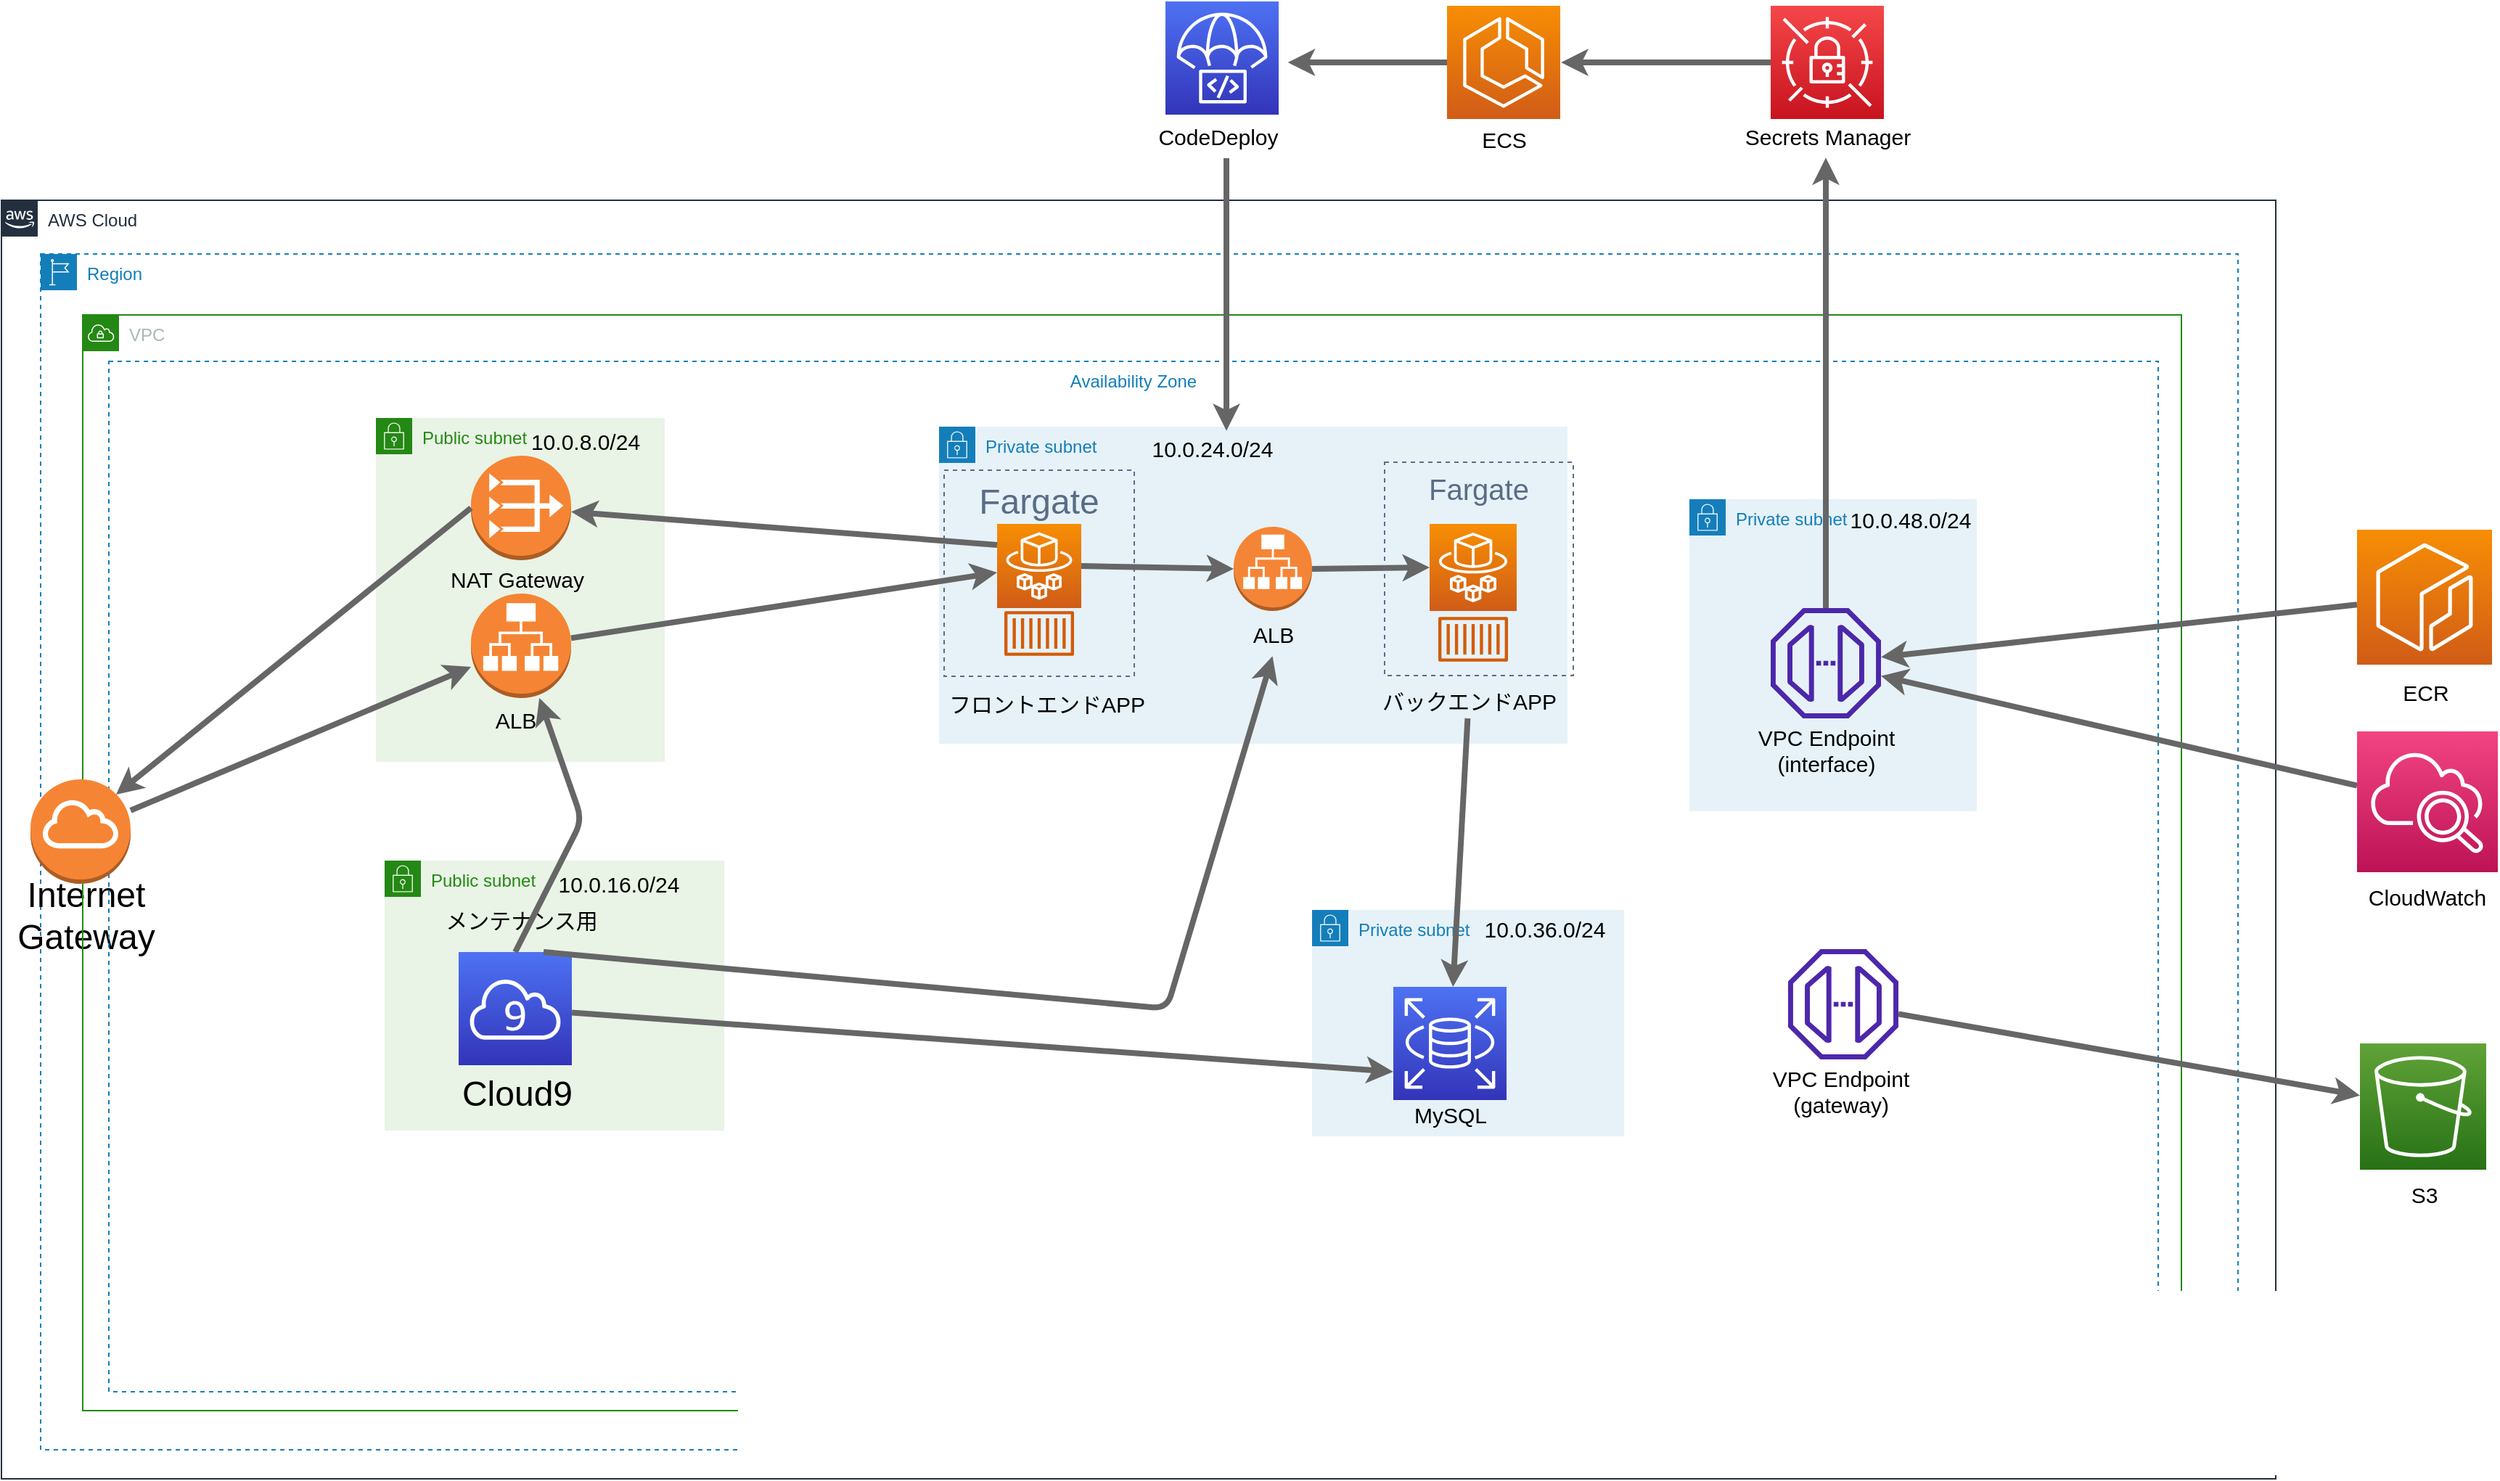 <mxfile>
    <diagram id="MNYtXul37sYRqIUViQfW" name="ページ1">
        <mxGraphModel dx="2220" dy="1620" grid="0" gridSize="10" guides="1" tooltips="1" connect="1" arrows="1" fold="1" page="0" pageScale="1" pageWidth="827" pageHeight="1169" background="#ffffff" math="0" shadow="0">
            <root>
                <mxCell id="0"/>
                <mxCell id="1" parent="0"/>
                <mxCell id="66" value="AWS Cloud" style="points=[[0,0],[0.25,0],[0.5,0],[0.75,0],[1,0],[1,0.25],[1,0.5],[1,0.75],[1,1],[0.75,1],[0.5,1],[0.25,1],[0,1],[0,0.75],[0,0.5],[0,0.25]];outlineConnect=0;gradientColor=none;html=1;whiteSpace=wrap;fontSize=12;fontStyle=0;container=1;pointerEvents=0;collapsible=0;recursiveResize=0;shape=mxgraph.aws4.group;grIcon=mxgraph.aws4.group_aws_cloud_alt;strokeColor=#232F3E;fillColor=none;verticalAlign=top;align=left;spacingLeft=30;fontColor=#232F3E;dashed=0;" parent="1" vertex="1">
                    <mxGeometry x="-325" y="111" width="1567" height="881" as="geometry"/>
                </mxCell>
                <mxCell id="67" value="Region" style="points=[[0,0],[0.25,0],[0.5,0],[0.75,0],[1,0],[1,0.25],[1,0.5],[1,0.75],[1,1],[0.75,1],[0.5,1],[0.25,1],[0,1],[0,0.75],[0,0.5],[0,0.25]];outlineConnect=0;gradientColor=none;html=1;whiteSpace=wrap;fontSize=12;fontStyle=0;container=1;pointerEvents=0;collapsible=0;recursiveResize=0;shape=mxgraph.aws4.group;grIcon=mxgraph.aws4.group_region;strokeColor=#147EBA;fillColor=none;verticalAlign=top;align=left;spacingLeft=30;fontColor=#147EBA;dashed=1;" parent="1" vertex="1">
                    <mxGeometry x="-298" y="148" width="1514" height="824" as="geometry"/>
                </mxCell>
                <mxCell id="93" value="Internet&lt;br&gt;Gateway" style="text;html=1;resizable=0;autosize=1;align=center;verticalAlign=middle;points=[];fillColor=none;strokeColor=none;rounded=0;fontSize=24;fontColor=#000000;" parent="67" vertex="1">
                    <mxGeometry x="-22" y="425" width="105" height="62" as="geometry"/>
                </mxCell>
                <mxCell id="69" value="VPC" style="points=[[0,0],[0.25,0],[0.5,0],[0.75,0],[1,0],[1,0.25],[1,0.5],[1,0.75],[1,1],[0.75,1],[0.5,1],[0.25,1],[0,1],[0,0.75],[0,0.5],[0,0.25]];outlineConnect=0;gradientColor=none;html=1;whiteSpace=wrap;fontSize=12;fontStyle=0;container=1;pointerEvents=0;collapsible=0;recursiveResize=0;shape=mxgraph.aws4.group;grIcon=mxgraph.aws4.group_vpc;strokeColor=#248814;fillColor=none;verticalAlign=top;align=left;spacingLeft=30;fontColor=#AAB7B8;dashed=0;" parent="67" vertex="1">
                    <mxGeometry x="29" y="42" width="1446" height="755" as="geometry"/>
                </mxCell>
                <mxCell id="70" value="Availability Zone" style="fillColor=none;strokeColor=#147EBA;dashed=1;verticalAlign=top;fontStyle=0;fontColor=#147EBA;" parent="69" vertex="1">
                    <mxGeometry x="18" y="32" width="1412" height="710" as="geometry"/>
                </mxCell>
                <mxCell id="72" value="Public subnet" style="points=[[0,0],[0.25,0],[0.5,0],[0.75,0],[1,0],[1,0.25],[1,0.5],[1,0.75],[1,1],[0.75,1],[0.5,1],[0.25,1],[0,1],[0,0.75],[0,0.5],[0,0.25]];outlineConnect=0;gradientColor=none;html=1;whiteSpace=wrap;fontSize=12;fontStyle=0;container=1;pointerEvents=0;collapsible=0;recursiveResize=0;shape=mxgraph.aws4.group;grIcon=mxgraph.aws4.group_security_group;grStroke=0;strokeColor=#248814;fillColor=#E9F3E6;verticalAlign=top;align=left;spacingLeft=30;fontColor=#248814;dashed=0;" parent="69" vertex="1">
                    <mxGeometry x="202" y="71" width="199" height="237" as="geometry"/>
                </mxCell>
                <mxCell id="78" value="" style="outlineConnect=0;dashed=0;verticalLabelPosition=bottom;verticalAlign=top;align=center;html=1;shape=mxgraph.aws3.vpc_nat_gateway;fillColor=#F58534;gradientColor=none;" parent="72" vertex="1">
                    <mxGeometry x="65.5" y="26" width="69" height="72" as="geometry"/>
                </mxCell>
                <mxCell id="101" value="ALB" style="text;html=1;resizable=0;autosize=1;align=center;verticalAlign=middle;points=[];fillColor=none;strokeColor=none;rounded=0;fontSize=15;fontColor=#000000;" parent="72" vertex="1">
                    <mxGeometry x="77" y="197" width="38" height="22" as="geometry"/>
                </mxCell>
                <mxCell id="73" value="Public subnet" style="points=[[0,0],[0.25,0],[0.5,0],[0.75,0],[1,0],[1,0.25],[1,0.5],[1,0.75],[1,1],[0.75,1],[0.5,1],[0.25,1],[0,1],[0,0.75],[0,0.5],[0,0.25]];outlineConnect=0;gradientColor=none;html=1;whiteSpace=wrap;fontSize=12;fontStyle=0;container=1;pointerEvents=0;collapsible=0;recursiveResize=0;shape=mxgraph.aws4.group;grIcon=mxgraph.aws4.group_security_group;grStroke=0;strokeColor=#248814;fillColor=#E9F3E6;verticalAlign=top;align=left;spacingLeft=30;fontColor=#248814;dashed=0;" parent="69" vertex="1">
                    <mxGeometry x="208" y="376" width="234" height="186" as="geometry"/>
                </mxCell>
                <mxCell id="90" value="" style="sketch=0;points=[[0,0,0],[0.25,0,0],[0.5,0,0],[0.75,0,0],[1,0,0],[0,1,0],[0.25,1,0],[0.5,1,0],[0.75,1,0],[1,1,0],[0,0.25,0],[0,0.5,0],[0,0.75,0],[1,0.25,0],[1,0.5,0],[1,0.75,0]];outlineConnect=0;fontColor=#232F3E;gradientColor=#4D72F3;gradientDirection=north;fillColor=#3334B9;strokeColor=#ffffff;dashed=0;verticalLabelPosition=bottom;verticalAlign=top;align=center;html=1;fontSize=12;fontStyle=0;aspect=fixed;shape=mxgraph.aws4.resourceIcon;resIcon=mxgraph.aws4.cloud9;" parent="73" vertex="1">
                    <mxGeometry x="51" y="63" width="78" height="78" as="geometry"/>
                </mxCell>
                <mxCell id="110" value="メンテナンス用" style="text;html=1;resizable=0;autosize=1;align=center;verticalAlign=middle;points=[];fillColor=none;strokeColor=none;rounded=0;fontSize=15;fontColor=#000000;" parent="73" vertex="1">
                    <mxGeometry x="36.5" y="30" width="114" height="22" as="geometry"/>
                </mxCell>
                <mxCell id="92" style="edgeStyle=none;html=1;fontSize=24;fontColor=#000000;strokeWidth=4;fillColor=#f5f5f5;strokeColor=#666666;" parent="69" source="74" target="77" edge="1">
                    <mxGeometry relative="1" as="geometry"/>
                </mxCell>
                <mxCell id="74" value="" style="outlineConnect=0;dashed=0;verticalLabelPosition=bottom;verticalAlign=top;align=center;html=1;shape=mxgraph.aws3.internet_gateway;fillColor=#F58534;gradientColor=none;" parent="69" vertex="1">
                    <mxGeometry x="-36" y="320" width="69" height="72" as="geometry"/>
                </mxCell>
                <mxCell id="75" value="Private subnet" style="points=[[0,0],[0.25,0],[0.5,0],[0.75,0],[1,0],[1,0.25],[1,0.5],[1,0.75],[1,1],[0.75,1],[0.5,1],[0.25,1],[0,1],[0,0.75],[0,0.5],[0,0.25]];outlineConnect=0;gradientColor=none;html=1;whiteSpace=wrap;fontSize=12;fontStyle=0;container=1;pointerEvents=0;collapsible=0;recursiveResize=0;shape=mxgraph.aws4.group;grIcon=mxgraph.aws4.group_security_group;grStroke=0;strokeColor=#147EBA;fillColor=#E6F2F8;verticalAlign=top;align=left;spacingLeft=30;fontColor=#147EBA;dashed=0;" parent="69" vertex="1">
                    <mxGeometry x="590" y="77" width="433" height="218.5" as="geometry"/>
                </mxCell>
                <mxCell id="79" value="" style="sketch=0;points=[[0,0,0],[0.25,0,0],[0.5,0,0],[0.75,0,0],[1,0,0],[0,1,0],[0.25,1,0],[0.5,1,0],[0.75,1,0],[1,1,0],[0,0.25,0],[0,0.5,0],[0,0.75,0],[1,0.25,0],[1,0.5,0],[1,0.75,0]];outlineConnect=0;fontColor=#232F3E;gradientColor=#F78E04;gradientDirection=north;fillColor=#D05C17;strokeColor=#ffffff;dashed=0;verticalLabelPosition=bottom;verticalAlign=top;align=center;html=1;fontSize=12;fontStyle=0;aspect=fixed;shape=mxgraph.aws4.resourceIcon;resIcon=mxgraph.aws4.fargate;" parent="75" vertex="1">
                    <mxGeometry x="40" y="67" width="58" height="58" as="geometry"/>
                </mxCell>
                <mxCell id="82" value="" style="sketch=0;outlineConnect=0;fontColor=#232F3E;gradientColor=none;fillColor=#D45B07;strokeColor=none;dashed=0;verticalLabelPosition=bottom;verticalAlign=top;align=center;html=1;fontSize=12;fontStyle=0;aspect=fixed;pointerEvents=1;shape=mxgraph.aws4.container_1;" parent="75" vertex="1">
                    <mxGeometry x="45" y="127" width="48" height="31" as="geometry"/>
                </mxCell>
                <mxCell id="99" value="Fargate" style="fillColor=none;strokeColor=#5A6C86;dashed=1;verticalAlign=top;fontStyle=0;fontColor=#5A6C86;fontSize=24;" parent="75" vertex="1">
                    <mxGeometry x="3.5" y="30" width="131" height="142" as="geometry"/>
                </mxCell>
                <mxCell id="100" value="&lt;font style=&quot;font-size: 15px&quot;&gt;フロントエンドAPP&lt;/font&gt;" style="text;html=1;resizable=0;autosize=1;align=center;verticalAlign=middle;points=[];fillColor=none;strokeColor=none;rounded=0;fontSize=24;fontColor=#000000;" parent="75" vertex="1">
                    <mxGeometry x="1" y="171" width="145" height="35" as="geometry"/>
                </mxCell>
                <mxCell id="104" value="&lt;font style=&quot;font-size: 15px&quot;&gt;バックエンドAPP&lt;/font&gt;" style="text;html=1;resizable=0;autosize=1;align=center;verticalAlign=middle;points=[];fillColor=none;strokeColor=none;rounded=0;fontSize=20;fontColor=#000000;" parent="75" vertex="1">
                    <mxGeometry x="300" y="172" width="130" height="29" as="geometry"/>
                </mxCell>
                <mxCell id="105" value="ALB" style="text;html=1;resizable=0;autosize=1;align=center;verticalAlign=middle;points=[];fillColor=none;strokeColor=none;rounded=0;fontSize=15;fontColor=#000000;" parent="75" vertex="1">
                    <mxGeometry x="211" y="131.5" width="38" height="22" as="geometry"/>
                </mxCell>
                <mxCell id="85" style="edgeStyle=none;html=1;fontSize=15;fontColor=#000000;strokeWidth=4;fillColor=#f5f5f5;strokeColor=#666666;" parent="69" source="77" target="79" edge="1">
                    <mxGeometry relative="1" as="geometry"/>
                </mxCell>
                <mxCell id="77" value="" style="outlineConnect=0;dashed=0;verticalLabelPosition=bottom;verticalAlign=top;align=center;html=1;shape=mxgraph.aws3.application_load_balancer;fillColor=#F58534;gradientColor=none;" parent="69" vertex="1">
                    <mxGeometry x="267.5" y="192" width="69" height="72" as="geometry"/>
                </mxCell>
                <mxCell id="94" style="edgeStyle=none;html=1;exitX=0;exitY=0.25;exitDx=0;exitDy=0;exitPerimeter=0;fontSize=24;fontColor=#000000;strokeWidth=4;fillColor=#f5f5f5;strokeColor=#666666;" parent="69" source="79" target="78" edge="1">
                    <mxGeometry relative="1" as="geometry"/>
                </mxCell>
                <mxCell id="83" value="" style="sketch=0;outlineConnect=0;fontColor=#232F3E;gradientColor=none;fillColor=#D45B07;strokeColor=none;dashed=0;verticalLabelPosition=bottom;verticalAlign=top;align=center;html=1;fontSize=12;fontStyle=0;aspect=fixed;pointerEvents=1;shape=mxgraph.aws4.container_1;" parent="69" vertex="1">
                    <mxGeometry x="934" y="208" width="48" height="31" as="geometry"/>
                </mxCell>
                <mxCell id="91" value="&lt;font style=&quot;font-size: 24px&quot;&gt;Cloud9&lt;/font&gt;" style="text;html=1;resizable=0;autosize=1;align=center;verticalAlign=middle;points=[];fillColor=none;strokeColor=none;rounded=0;fontSize=15;fontColor=#000000;" parent="69" vertex="1">
                    <mxGeometry x="256" y="524" width="86" height="25" as="geometry"/>
                </mxCell>
                <mxCell id="95" style="edgeStyle=none;html=1;exitX=0;exitY=0.5;exitDx=0;exitDy=0;exitPerimeter=0;entryX=0.855;entryY=0.145;entryDx=0;entryDy=0;entryPerimeter=0;fontSize=24;fontColor=#000000;strokeWidth=4;fillColor=#f5f5f5;strokeColor=#666666;" parent="69" source="78" target="74" edge="1">
                    <mxGeometry relative="1" as="geometry"/>
                </mxCell>
                <mxCell id="88" style="edgeStyle=none;html=1;exitX=1;exitY=0.5;exitDx=0;exitDy=0;exitPerimeter=0;entryX=0;entryY=0.5;entryDx=0;entryDy=0;entryPerimeter=0;fontSize=15;fontColor=#000000;strokeWidth=4;fillColor=#f5f5f5;strokeColor=#666666;" parent="69" source="81" target="80" edge="1">
                    <mxGeometry relative="1" as="geometry"/>
                </mxCell>
                <mxCell id="81" value="" style="outlineConnect=0;dashed=0;verticalLabelPosition=bottom;verticalAlign=top;align=center;html=1;shape=mxgraph.aws3.application_load_balancer;fillColor=#F58536;gradientColor=none;" parent="69" vertex="1">
                    <mxGeometry x="793" y="146" width="54" height="58" as="geometry"/>
                </mxCell>
                <mxCell id="87" style="edgeStyle=none;html=1;exitX=1;exitY=0.5;exitDx=0;exitDy=0;exitPerimeter=0;entryX=0;entryY=0.5;entryDx=0;entryDy=0;entryPerimeter=0;fontSize=15;fontColor=#000000;strokeWidth=4;fillColor=#f5f5f5;strokeColor=#666666;" parent="69" source="79" target="81" edge="1">
                    <mxGeometry relative="1" as="geometry"/>
                </mxCell>
                <mxCell id="102" value="NAT Gateway" style="text;html=1;resizable=0;autosize=1;align=center;verticalAlign=middle;points=[];fillColor=none;strokeColor=none;rounded=0;fontSize=15;fontColor=#000000;" parent="69" vertex="1">
                    <mxGeometry x="248" y="171" width="102" height="22" as="geometry"/>
                </mxCell>
                <mxCell id="103" value="Fargate&#10;" style="fillColor=none;strokeColor=#5A6C86;dashed=1;verticalAlign=top;fontStyle=0;fontColor=#5A6C86;fontSize=20;" parent="69" vertex="1">
                    <mxGeometry x="897" y="101.5" width="130" height="147" as="geometry"/>
                </mxCell>
                <mxCell id="80" value="" style="sketch=0;points=[[0,0,0],[0.25,0,0],[0.5,0,0],[0.75,0,0],[1,0,0],[0,1,0],[0.25,1,0],[0.5,1,0],[0.75,1,0],[1,1,0],[0,0.25,0],[0,0.5,0],[0,0.75,0],[1,0.25,0],[1,0.5,0],[1,0.75,0]];outlineConnect=0;fontColor=#232F3E;gradientColor=#F78E04;gradientDirection=north;fillColor=#D05C17;strokeColor=#ffffff;dashed=0;verticalLabelPosition=bottom;verticalAlign=top;align=center;html=1;fontSize=12;fontStyle=0;aspect=fixed;shape=mxgraph.aws4.resourceIcon;resIcon=mxgraph.aws4.fargate;" parent="69" vertex="1">
                    <mxGeometry x="928" y="144" width="60" height="60" as="geometry"/>
                </mxCell>
                <mxCell id="76" value="Private subnet" style="points=[[0,0],[0.25,0],[0.5,0],[0.75,0],[1,0],[1,0.25],[1,0.5],[1,0.75],[1,1],[0.75,1],[0.5,1],[0.25,1],[0,1],[0,0.75],[0,0.5],[0,0.25]];outlineConnect=0;gradientColor=none;html=1;whiteSpace=wrap;fontSize=12;fontStyle=0;container=1;pointerEvents=0;collapsible=0;recursiveResize=0;shape=mxgraph.aws4.group;grIcon=mxgraph.aws4.group_security_group;grStroke=0;strokeColor=#147EBA;fillColor=#E6F2F8;verticalAlign=top;align=left;spacingLeft=30;fontColor=#147EBA;dashed=0;" parent="69" vertex="1">
                    <mxGeometry x="847" y="410" width="215" height="156" as="geometry"/>
                </mxCell>
                <mxCell id="89" value="" style="sketch=0;points=[[0,0,0],[0.25,0,0],[0.5,0,0],[0.75,0,0],[1,0,0],[0,1,0],[0.25,1,0],[0.5,1,0],[0.75,1,0],[1,1,0],[0,0.25,0],[0,0.5,0],[0,0.75,0],[1,0.25,0],[1,0.5,0],[1,0.75,0]];outlineConnect=0;fontColor=#232F3E;gradientColor=#4D72F3;gradientDirection=north;fillColor=#3334B9;strokeColor=#ffffff;dashed=0;verticalLabelPosition=bottom;verticalAlign=top;align=center;html=1;fontSize=12;fontStyle=0;aspect=fixed;shape=mxgraph.aws4.resourceIcon;resIcon=mxgraph.aws4.rds;" parent="76" vertex="1">
                    <mxGeometry x="56" y="53" width="78" height="78" as="geometry"/>
                </mxCell>
                <mxCell id="109" value="MySQL" style="text;html=1;resizable=0;autosize=1;align=center;verticalAlign=middle;points=[];fillColor=none;strokeColor=none;rounded=0;fontSize=15;fontColor=#000000;" parent="76" vertex="1">
                    <mxGeometry x="65" y="130" width="60" height="22" as="geometry"/>
                </mxCell>
                <mxCell id="108" style="edgeStyle=none;html=1;fontSize=15;fontColor=#000000;strokeWidth=4;fillColor=#f5f5f5;strokeColor=#666666;" parent="69" source="104" target="89" edge="1">
                    <mxGeometry relative="1" as="geometry"/>
                </mxCell>
                <mxCell id="111" value="10.0.8.0/24" style="text;html=1;resizable=0;autosize=1;align=center;verticalAlign=middle;points=[];fillColor=none;strokeColor=none;rounded=0;fontSize=15;fontColor=#000000;" parent="69" vertex="1">
                    <mxGeometry x="303" y="76" width="85" height="22" as="geometry"/>
                </mxCell>
                <mxCell id="112" value="10.0.16.0/24" style="text;html=1;resizable=0;autosize=1;align=center;verticalAlign=middle;points=[];fillColor=none;strokeColor=none;rounded=0;fontSize=15;fontColor=#000000;" parent="69" vertex="1">
                    <mxGeometry x="322" y="381" width="93" height="22" as="geometry"/>
                </mxCell>
                <mxCell id="113" value="10.0.24.0/24" style="text;html=1;resizable=0;autosize=1;align=center;verticalAlign=middle;points=[];fillColor=none;strokeColor=none;rounded=0;fontSize=15;fontColor=#000000;" parent="69" vertex="1">
                    <mxGeometry x="731" y="80.5" width="93" height="22" as="geometry"/>
                </mxCell>
                <mxCell id="114" value="10.0.36.0/24" style="text;html=1;resizable=0;autosize=1;align=center;verticalAlign=middle;points=[];fillColor=none;strokeColor=none;rounded=0;fontSize=15;fontColor=#000000;" parent="69" vertex="1">
                    <mxGeometry x="960" y="412" width="93" height="22" as="geometry"/>
                </mxCell>
                <mxCell id="115" style="edgeStyle=none;html=1;exitX=0.5;exitY=0;exitDx=0;exitDy=0;exitPerimeter=0;fontSize=15;fontColor=#000000;strokeWidth=4;fillColor=#f5f5f5;strokeColor=#666666;" parent="69" source="90" target="77" edge="1">
                    <mxGeometry relative="1" as="geometry">
                        <Array as="points">
                            <mxPoint x="344" y="348"/>
                        </Array>
                    </mxGeometry>
                </mxCell>
                <mxCell id="116" style="edgeStyle=none;html=1;exitX=0.75;exitY=0;exitDx=0;exitDy=0;exitPerimeter=0;fontSize=15;fontColor=#000000;strokeWidth=4;fillColor=#f5f5f5;strokeColor=#666666;entryX=0.494;entryY=1.213;entryDx=0;entryDy=0;entryPerimeter=0;" parent="69" source="90" target="105" edge="1">
                    <mxGeometry relative="1" as="geometry">
                        <mxPoint x="820" y="248" as="targetPoint"/>
                        <Array as="points">
                            <mxPoint x="747" y="478"/>
                        </Array>
                    </mxGeometry>
                </mxCell>
                <mxCell id="117" value="Private subnet" style="points=[[0,0],[0.25,0],[0.5,0],[0.75,0],[1,0],[1,0.25],[1,0.5],[1,0.75],[1,1],[0.75,1],[0.5,1],[0.25,1],[0,1],[0,0.75],[0,0.5],[0,0.25]];outlineConnect=0;gradientColor=none;html=1;whiteSpace=wrap;fontSize=12;fontStyle=0;container=1;pointerEvents=0;collapsible=0;recursiveResize=0;shape=mxgraph.aws4.group;grIcon=mxgraph.aws4.group_security_group;grStroke=0;strokeColor=#147EBA;fillColor=#E6F2F8;verticalAlign=top;align=left;spacingLeft=30;fontColor=#147EBA;dashed=0;" parent="69" vertex="1">
                    <mxGeometry x="1107" y="127" width="198" height="215" as="geometry"/>
                </mxCell>
                <mxCell id="119" value="VPC Endpoint&lt;br&gt;(interface)" style="text;html=1;resizable=0;autosize=1;align=center;verticalAlign=middle;points=[];fillColor=none;strokeColor=none;rounded=0;fontSize=15;fontColor=#000000;" parent="117" vertex="1">
                    <mxGeometry x="42" y="153" width="104" height="40" as="geometry"/>
                </mxCell>
                <mxCell id="118" value="" style="sketch=0;outlineConnect=0;fontColor=#232F3E;gradientColor=none;fillColor=#4D27AA;strokeColor=none;dashed=0;verticalLabelPosition=bottom;verticalAlign=top;align=center;html=1;fontSize=12;fontStyle=0;aspect=fixed;pointerEvents=1;shape=mxgraph.aws4.endpoint;" parent="117" vertex="1">
                    <mxGeometry x="56" y="75" width="76" height="76" as="geometry"/>
                </mxCell>
                <mxCell id="137" value="" style="sketch=0;outlineConnect=0;fontColor=#232F3E;gradientColor=none;fillColor=#4D27AA;strokeColor=none;dashed=0;verticalLabelPosition=bottom;verticalAlign=top;align=center;html=1;fontSize=12;fontStyle=0;aspect=fixed;pointerEvents=1;shape=mxgraph.aws4.endpoint;" parent="69" vertex="1">
                    <mxGeometry x="1175" y="437" width="76" height="76" as="geometry"/>
                </mxCell>
                <mxCell id="138" value="&lt;br&gt;VPC Endpoint&lt;br&gt;(gateway)" style="text;html=1;resizable=0;autosize=1;align=center;verticalAlign=middle;points=[];fillColor=none;strokeColor=none;rounded=0;fontSize=15;fontColor=#000000;" parent="69" vertex="1">
                    <mxGeometry x="1159" y="497" width="104" height="58" as="geometry"/>
                </mxCell>
                <mxCell id="140" value="10.0.48.0/24" style="text;html=1;resizable=0;autosize=1;align=center;verticalAlign=middle;points=[];fillColor=none;strokeColor=none;rounded=0;fontSize=15;fontColor=#000000;" parent="69" vertex="1">
                    <mxGeometry x="1212" y="130" width="93" height="22" as="geometry"/>
                </mxCell>
                <mxCell id="144" style="edgeStyle=none;html=1;entryX=0;entryY=0.75;entryDx=0;entryDy=0;entryPerimeter=0;fontSize=15;fontColor=#000000;strokeColor=#666666;strokeWidth=4;fillColor=#f5f5f5;" parent="69" source="90" target="89" edge="1">
                    <mxGeometry relative="1" as="geometry"/>
                </mxCell>
                <mxCell id="126" style="edgeStyle=none;html=1;fontSize=15;fontColor=#000000;strokeWidth=4;fillColor=#f5f5f5;strokeColor=#666666;" parent="1" source="120" target="118" edge="1">
                    <mxGeometry relative="1" as="geometry"/>
                </mxCell>
                <mxCell id="120" value="" style="sketch=0;points=[[0,0,0],[0.25,0,0],[0.5,0,0],[0.75,0,0],[1,0,0],[0,1,0],[0.25,1,0],[0.5,1,0],[0.75,1,0],[1,1,0],[0,0.25,0],[0,0.5,0],[0,0.75,0],[1,0.25,0],[1,0.5,0],[1,0.75,0]];outlineConnect=0;fontColor=#232F3E;gradientColor=#F78E04;gradientDirection=north;fillColor=#D05C17;strokeColor=#ffffff;dashed=0;verticalLabelPosition=bottom;verticalAlign=top;align=center;html=1;fontSize=12;fontStyle=0;aspect=fixed;shape=mxgraph.aws4.resourceIcon;resIcon=mxgraph.aws4.ecr;" parent="1" vertex="1">
                    <mxGeometry x="1298" y="338" width="93" height="93" as="geometry"/>
                </mxCell>
                <mxCell id="128" style="edgeStyle=none;html=1;fontSize=15;fontColor=#000000;strokeColor=#666666;strokeWidth=4;fillColor=#f5f5f5;" parent="1" source="121" target="118" edge="1">
                    <mxGeometry relative="1" as="geometry"/>
                </mxCell>
                <mxCell id="121" value="" style="sketch=0;points=[[0,0,0],[0.25,0,0],[0.5,0,0],[0.75,0,0],[1,0,0],[0,1,0],[0.25,1,0],[0.5,1,0],[0.75,1,0],[1,1,0],[0,0.25,0],[0,0.5,0],[0,0.75,0],[1,0.25,0],[1,0.5,0],[1,0.75,0]];points=[[0,0,0],[0.25,0,0],[0.5,0,0],[0.75,0,0],[1,0,0],[0,1,0],[0.25,1,0],[0.5,1,0],[0.75,1,0],[1,1,0],[0,0.25,0],[0,0.5,0],[0,0.75,0],[1,0.25,0],[1,0.5,0],[1,0.75,0]];outlineConnect=0;fontColor=#232F3E;gradientColor=#F34482;gradientDirection=north;fillColor=#BC1356;strokeColor=#ffffff;dashed=0;verticalLabelPosition=bottom;verticalAlign=top;align=center;html=1;fontSize=12;fontStyle=0;aspect=fixed;shape=mxgraph.aws4.resourceIcon;resIcon=mxgraph.aws4.cloudwatch_2;" parent="1" vertex="1">
                    <mxGeometry x="1298" y="477" width="97" height="97" as="geometry"/>
                </mxCell>
                <mxCell id="122" value="" style="sketch=0;points=[[0,0,0],[0.25,0,0],[0.5,0,0],[0.75,0,0],[1,0,0],[0,1,0],[0.25,1,0],[0.5,1,0],[0.75,1,0],[1,1,0],[0,0.25,0],[0,0.5,0],[0,0.75,0],[1,0.25,0],[1,0.5,0],[1,0.75,0]];outlineConnect=0;fontColor=#232F3E;gradientColor=#60A337;gradientDirection=north;fillColor=#277116;strokeColor=#ffffff;dashed=0;verticalLabelPosition=bottom;verticalAlign=top;align=center;html=1;fontSize=12;fontStyle=0;aspect=fixed;shape=mxgraph.aws4.resourceIcon;resIcon=mxgraph.aws4.s3;" parent="1" vertex="1">
                    <mxGeometry x="1300" y="692" width="87" height="87" as="geometry"/>
                </mxCell>
                <mxCell id="123" value="ECR" style="text;html=1;resizable=0;autosize=1;align=center;verticalAlign=middle;points=[];fillColor=none;strokeColor=none;rounded=0;fontSize=15;fontColor=#000000;" parent="1" vertex="1">
                    <mxGeometry x="1323.5" y="439" width="42" height="22" as="geometry"/>
                </mxCell>
                <mxCell id="124" value="CloudWatch" style="text;html=1;resizable=0;autosize=1;align=center;verticalAlign=middle;points=[];fillColor=none;strokeColor=none;rounded=0;fontSize=15;fontColor=#000000;" parent="1" vertex="1">
                    <mxGeometry x="1300.5" y="580" width="91" height="22" as="geometry"/>
                </mxCell>
                <mxCell id="125" value="S3" style="text;html=1;resizable=0;autosize=1;align=center;verticalAlign=middle;points=[];fillColor=none;strokeColor=none;rounded=0;fontSize=15;fontColor=#000000;" parent="1" vertex="1">
                    <mxGeometry x="1329.5" y="785" width="28" height="22" as="geometry"/>
                </mxCell>
                <mxCell id="130" style="edgeStyle=none;html=1;fontSize=15;fontColor=#000000;strokeColor=#666666;strokeWidth=4;fillColor=#f5f5f5;" parent="1" source="118" edge="1">
                    <mxGeometry relative="1" as="geometry">
                        <mxPoint x="932.0" y="81.647" as="targetPoint"/>
                    </mxGeometry>
                </mxCell>
                <mxCell id="134" style="edgeStyle=none;html=1;fontSize=15;fontColor=#000000;strokeColor=#666666;strokeWidth=4;fillColor=#f5f5f5;" parent="1" source="131" edge="1">
                    <mxGeometry relative="1" as="geometry">
                        <mxPoint x="749.588" y="16" as="targetPoint"/>
                    </mxGeometry>
                </mxCell>
                <mxCell id="131" value="" style="sketch=0;points=[[0,0,0],[0.25,0,0],[0.5,0,0],[0.75,0,0],[1,0,0],[0,1,0],[0.25,1,0],[0.5,1,0],[0.75,1,0],[1,1,0],[0,0.25,0],[0,0.5,0],[0,0.75,0],[1,0.25,0],[1,0.5,0],[1,0.75,0]];outlineConnect=0;fontColor=#232F3E;gradientColor=#F54749;gradientDirection=north;fillColor=#C7131F;strokeColor=#ffffff;dashed=0;verticalLabelPosition=bottom;verticalAlign=top;align=center;html=1;fontSize=12;fontStyle=0;aspect=fixed;shape=mxgraph.aws4.resourceIcon;resIcon=mxgraph.aws4.secrets_manager;" parent="1" vertex="1">
                    <mxGeometry x="894" y="-23" width="78" height="78" as="geometry"/>
                </mxCell>
                <mxCell id="135" style="edgeStyle=none;html=1;fontSize=15;fontColor=#000000;strokeColor=#666666;strokeWidth=4;fillColor=#f5f5f5;" parent="1" source="132" edge="1">
                    <mxGeometry relative="1" as="geometry">
                        <mxPoint x="561.353" y="16" as="targetPoint"/>
                    </mxGeometry>
                </mxCell>
                <mxCell id="132" value="" style="sketch=0;points=[[0,0,0],[0.25,0,0],[0.5,0,0],[0.75,0,0],[1,0,0],[0,1,0],[0.25,1,0],[0.5,1,0],[0.75,1,0],[1,1,0],[0,0.25,0],[0,0.5,0],[0,0.75,0],[1,0.25,0],[1,0.5,0],[1,0.75,0]];outlineConnect=0;fontColor=#232F3E;gradientColor=#F78E04;gradientDirection=north;fillColor=#D05C17;strokeColor=#ffffff;dashed=0;verticalLabelPosition=bottom;verticalAlign=top;align=center;html=1;fontSize=12;fontStyle=0;aspect=fixed;shape=mxgraph.aws4.resourceIcon;resIcon=mxgraph.aws4.ecs;" parent="1" vertex="1">
                    <mxGeometry x="671" y="-23" width="78" height="78" as="geometry"/>
                </mxCell>
                <mxCell id="136" style="edgeStyle=none;html=1;entryX=0.613;entryY=-0.028;entryDx=0;entryDy=0;entryPerimeter=0;fontSize=15;fontColor=#000000;strokeColor=#666666;strokeWidth=4;fillColor=#f5f5f5;" parent="1" target="113" edge="1">
                    <mxGeometry relative="1" as="geometry">
                        <mxPoint x="519" y="82" as="sourcePoint"/>
                    </mxGeometry>
                </mxCell>
                <mxCell id="133" value="" style="sketch=0;points=[[0,0,0],[0.25,0,0],[0.5,0,0],[0.75,0,0],[1,0,0],[0,1,0],[0.25,1,0],[0.5,1,0],[0.75,1,0],[1,1,0],[0,0.25,0],[0,0.5,0],[0,0.75,0],[1,0.25,0],[1,0.5,0],[1,0.75,0]];outlineConnect=0;fontColor=#232F3E;gradientColor=#4D72F3;gradientDirection=north;fillColor=#3334B9;strokeColor=#ffffff;dashed=0;verticalLabelPosition=bottom;verticalAlign=top;align=center;html=1;fontSize=12;fontStyle=0;aspect=fixed;shape=mxgraph.aws4.resourceIcon;resIcon=mxgraph.aws4.codedeploy;" parent="1" vertex="1">
                    <mxGeometry x="477" y="-26" width="78" height="78" as="geometry"/>
                </mxCell>
                <mxCell id="139" style="edgeStyle=none;html=1;fontSize=15;fontColor=#000000;strokeColor=#666666;strokeWidth=4;fillColor=#f5f5f5;" parent="1" source="137" target="122" edge="1">
                    <mxGeometry relative="1" as="geometry"/>
                </mxCell>
                <mxCell id="141" value="Secrets Manager" style="text;html=1;resizable=0;autosize=1;align=center;verticalAlign=middle;points=[];fillColor=none;strokeColor=none;rounded=0;fontSize=15;fontColor=#000000;" parent="1" vertex="1">
                    <mxGeometry x="871" y="56" width="124" height="22" as="geometry"/>
                </mxCell>
                <mxCell id="142" value="ECS" style="text;html=1;resizable=0;autosize=1;align=center;verticalAlign=middle;points=[];fillColor=none;strokeColor=none;rounded=0;fontSize=15;fontColor=#000000;" parent="1" vertex="1">
                    <mxGeometry x="689.5" y="58" width="41" height="22" as="geometry"/>
                </mxCell>
                <mxCell id="143" value="CodeDeploy" style="text;html=1;resizable=0;autosize=1;align=center;verticalAlign=middle;points=[];fillColor=none;strokeColor=none;rounded=0;fontSize=15;fontColor=#000000;" parent="1" vertex="1">
                    <mxGeometry x="466" y="56" width="93" height="22" as="geometry"/>
                </mxCell>
            </root>
        </mxGraphModel>
    </diagram>
</mxfile>